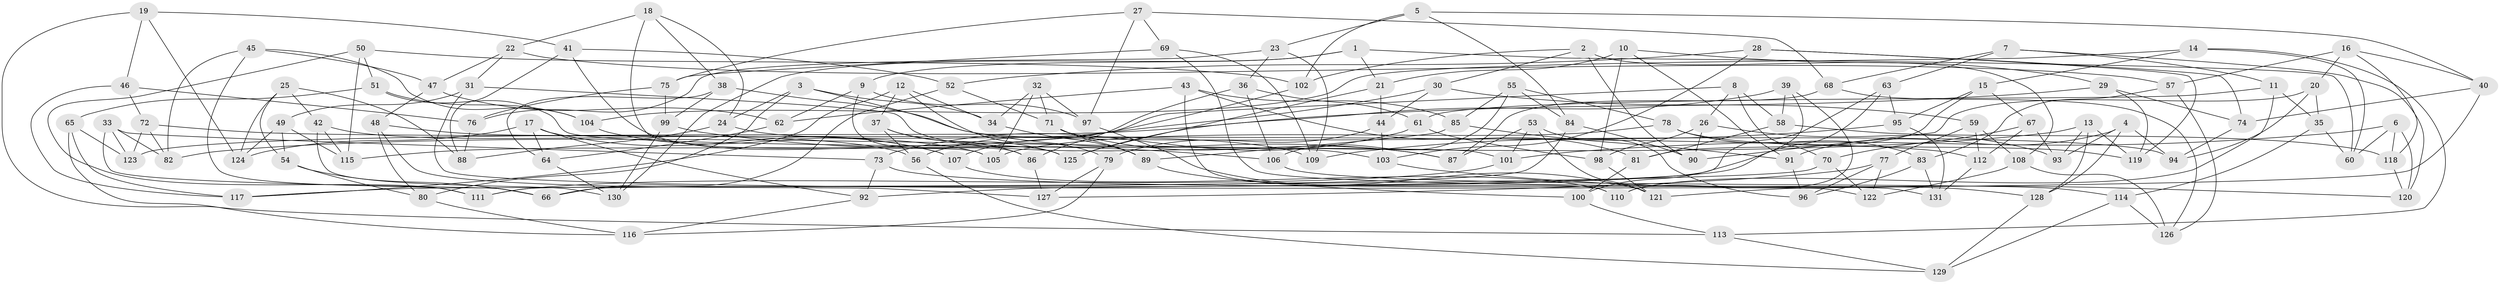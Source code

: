 // coarse degree distribution, {4: 0.6282051282051282, 9: 0.02564102564102564, 5: 0.14102564102564102, 8: 0.038461538461538464, 3: 0.05128205128205128, 10: 0.02564102564102564, 11: 0.01282051282051282, 6: 0.05128205128205128, 7: 0.02564102564102564}
// Generated by graph-tools (version 1.1) at 2025/02/03/04/25 22:02:18]
// undirected, 131 vertices, 262 edges
graph export_dot {
graph [start="1"]
  node [color=gray90,style=filled];
  1;
  2;
  3;
  4;
  5;
  6;
  7;
  8;
  9;
  10;
  11;
  12;
  13;
  14;
  15;
  16;
  17;
  18;
  19;
  20;
  21;
  22;
  23;
  24;
  25;
  26;
  27;
  28;
  29;
  30;
  31;
  32;
  33;
  34;
  35;
  36;
  37;
  38;
  39;
  40;
  41;
  42;
  43;
  44;
  45;
  46;
  47;
  48;
  49;
  50;
  51;
  52;
  53;
  54;
  55;
  56;
  57;
  58;
  59;
  60;
  61;
  62;
  63;
  64;
  65;
  66;
  67;
  68;
  69;
  70;
  71;
  72;
  73;
  74;
  75;
  76;
  77;
  78;
  79;
  80;
  81;
  82;
  83;
  84;
  85;
  86;
  87;
  88;
  89;
  90;
  91;
  92;
  93;
  94;
  95;
  96;
  97;
  98;
  99;
  100;
  101;
  102;
  103;
  104;
  105;
  106;
  107;
  108;
  109;
  110;
  111;
  112;
  113;
  114;
  115;
  116;
  117;
  118;
  119;
  120;
  121;
  122;
  123;
  124;
  125;
  126;
  127;
  128;
  129;
  130;
  131;
  1 -- 60;
  1 -- 130;
  1 -- 9;
  1 -- 21;
  2 -- 108;
  2 -- 90;
  2 -- 102;
  2 -- 30;
  3 -- 34;
  3 -- 80;
  3 -- 87;
  3 -- 24;
  4 -- 128;
  4 -- 91;
  4 -- 94;
  4 -- 93;
  5 -- 102;
  5 -- 23;
  5 -- 40;
  5 -- 84;
  6 -- 118;
  6 -- 60;
  6 -- 120;
  6 -- 101;
  7 -- 120;
  7 -- 11;
  7 -- 63;
  7 -- 68;
  8 -- 26;
  8 -- 115;
  8 -- 70;
  8 -- 58;
  9 -- 62;
  9 -- 86;
  9 -- 97;
  10 -- 21;
  10 -- 98;
  10 -- 91;
  10 -- 29;
  11 -- 110;
  11 -- 35;
  11 -- 61;
  12 -- 34;
  12 -- 117;
  12 -- 37;
  12 -- 79;
  13 -- 119;
  13 -- 128;
  13 -- 93;
  13 -- 82;
  14 -- 60;
  14 -- 104;
  14 -- 15;
  14 -- 113;
  15 -- 95;
  15 -- 67;
  15 -- 81;
  16 -- 57;
  16 -- 40;
  16 -- 20;
  16 -- 118;
  17 -- 124;
  17 -- 64;
  17 -- 107;
  17 -- 92;
  18 -- 38;
  18 -- 24;
  18 -- 105;
  18 -- 22;
  19 -- 124;
  19 -- 113;
  19 -- 41;
  19 -- 46;
  20 -- 35;
  20 -- 94;
  20 -- 90;
  21 -- 44;
  21 -- 125;
  22 -- 47;
  22 -- 57;
  22 -- 31;
  23 -- 36;
  23 -- 109;
  23 -- 76;
  24 -- 109;
  24 -- 88;
  25 -- 42;
  25 -- 54;
  25 -- 124;
  25 -- 88;
  26 -- 90;
  26 -- 93;
  26 -- 98;
  27 -- 75;
  27 -- 69;
  27 -- 97;
  27 -- 68;
  28 -- 103;
  28 -- 52;
  28 -- 74;
  28 -- 119;
  29 -- 74;
  29 -- 119;
  29 -- 123;
  30 -- 56;
  30 -- 44;
  30 -- 59;
  31 -- 122;
  31 -- 103;
  31 -- 49;
  32 -- 97;
  32 -- 105;
  32 -- 34;
  32 -- 71;
  33 -- 82;
  33 -- 123;
  33 -- 66;
  33 -- 73;
  34 -- 89;
  35 -- 114;
  35 -- 60;
  36 -- 61;
  36 -- 86;
  36 -- 106;
  37 -- 125;
  37 -- 86;
  37 -- 56;
  38 -- 94;
  38 -- 64;
  38 -- 99;
  39 -- 125;
  39 -- 100;
  39 -- 110;
  39 -- 58;
  40 -- 121;
  40 -- 74;
  41 -- 52;
  41 -- 88;
  41 -- 125;
  42 -- 130;
  42 -- 115;
  42 -- 105;
  43 -- 81;
  43 -- 110;
  43 -- 85;
  43 -- 62;
  44 -- 79;
  44 -- 103;
  45 -- 111;
  45 -- 82;
  45 -- 47;
  45 -- 104;
  46 -- 76;
  46 -- 117;
  46 -- 72;
  47 -- 62;
  47 -- 48;
  48 -- 127;
  48 -- 56;
  48 -- 80;
  49 -- 54;
  49 -- 124;
  49 -- 115;
  50 -- 102;
  50 -- 111;
  50 -- 51;
  50 -- 115;
  51 -- 65;
  51 -- 104;
  51 -- 101;
  52 -- 66;
  52 -- 71;
  53 -- 87;
  53 -- 96;
  53 -- 121;
  53 -- 101;
  54 -- 80;
  54 -- 66;
  55 -- 85;
  55 -- 106;
  55 -- 78;
  55 -- 84;
  56 -- 129;
  57 -- 83;
  57 -- 126;
  58 -- 118;
  58 -- 81;
  59 -- 108;
  59 -- 77;
  59 -- 112;
  61 -- 73;
  61 -- 98;
  62 -- 64;
  63 -- 92;
  63 -- 66;
  63 -- 95;
  64 -- 130;
  65 -- 123;
  65 -- 116;
  65 -- 117;
  67 -- 70;
  67 -- 112;
  67 -- 93;
  68 -- 87;
  68 -- 126;
  69 -- 131;
  69 -- 75;
  69 -- 109;
  70 -- 122;
  70 -- 117;
  71 -- 87;
  71 -- 89;
  72 -- 112;
  72 -- 123;
  72 -- 82;
  73 -- 128;
  73 -- 92;
  74 -- 94;
  75 -- 76;
  75 -- 99;
  76 -- 88;
  77 -- 127;
  77 -- 96;
  77 -- 122;
  78 -- 105;
  78 -- 119;
  78 -- 83;
  79 -- 116;
  79 -- 127;
  80 -- 116;
  81 -- 100;
  83 -- 131;
  83 -- 96;
  84 -- 111;
  84 -- 90;
  85 -- 91;
  85 -- 89;
  86 -- 127;
  89 -- 100;
  91 -- 96;
  92 -- 116;
  95 -- 131;
  95 -- 109;
  97 -- 121;
  98 -- 121;
  99 -- 106;
  99 -- 130;
  100 -- 113;
  101 -- 111;
  102 -- 107;
  103 -- 120;
  104 -- 107;
  106 -- 114;
  107 -- 110;
  108 -- 122;
  108 -- 126;
  112 -- 131;
  113 -- 129;
  114 -- 126;
  114 -- 129;
  118 -- 120;
  128 -- 129;
}
